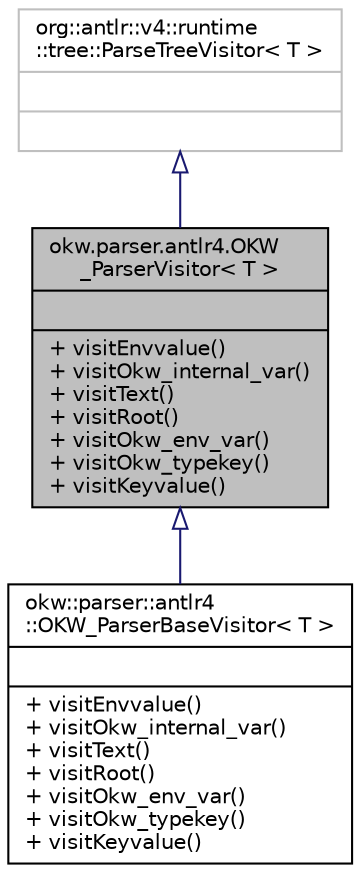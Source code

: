 digraph "okw.parser.antlr4.OKW_ParserVisitor&lt; T &gt;"
{
 // INTERACTIVE_SVG=YES
  edge [fontname="Helvetica",fontsize="10",labelfontname="Helvetica",labelfontsize="10"];
  node [fontname="Helvetica",fontsize="10",shape=record];
  Node0 [label="{okw.parser.antlr4.OKW\l_ParserVisitor\< T \>\n||+ visitEnvvalue()\l+ visitOkw_internal_var()\l+ visitText()\l+ visitRoot()\l+ visitOkw_env_var()\l+ visitOkw_typekey()\l+ visitKeyvalue()\l}",height=0.2,width=0.4,color="black", fillcolor="grey75", style="filled", fontcolor="black"];
  Node1 -> Node0 [dir="back",color="midnightblue",fontsize="10",style="solid",arrowtail="onormal",fontname="Helvetica"];
  Node1 [label="{org::antlr::v4::runtime\l::tree::ParseTreeVisitor\< T \>\n||}",height=0.2,width=0.4,color="grey75", fillcolor="white", style="filled"];
  Node0 -> Node2 [dir="back",color="midnightblue",fontsize="10",style="solid",arrowtail="onormal",fontname="Helvetica"];
  Node2 [label="{okw::parser::antlr4\l::OKW_ParserBaseVisitor\< T \>\n||+ visitEnvvalue()\l+ visitOkw_internal_var()\l+ visitText()\l+ visitRoot()\l+ visitOkw_env_var()\l+ visitOkw_typekey()\l+ visitKeyvalue()\l}",height=0.2,width=0.4,color="black", fillcolor="white", style="filled",URL="$classokw_1_1parser_1_1antlr4_1_1_o_k_w___parser_base_visitor.html",tooltip="This class provides an empty implementation of OKW_ParserVisitor, which can be extended to create a v..."];
}
